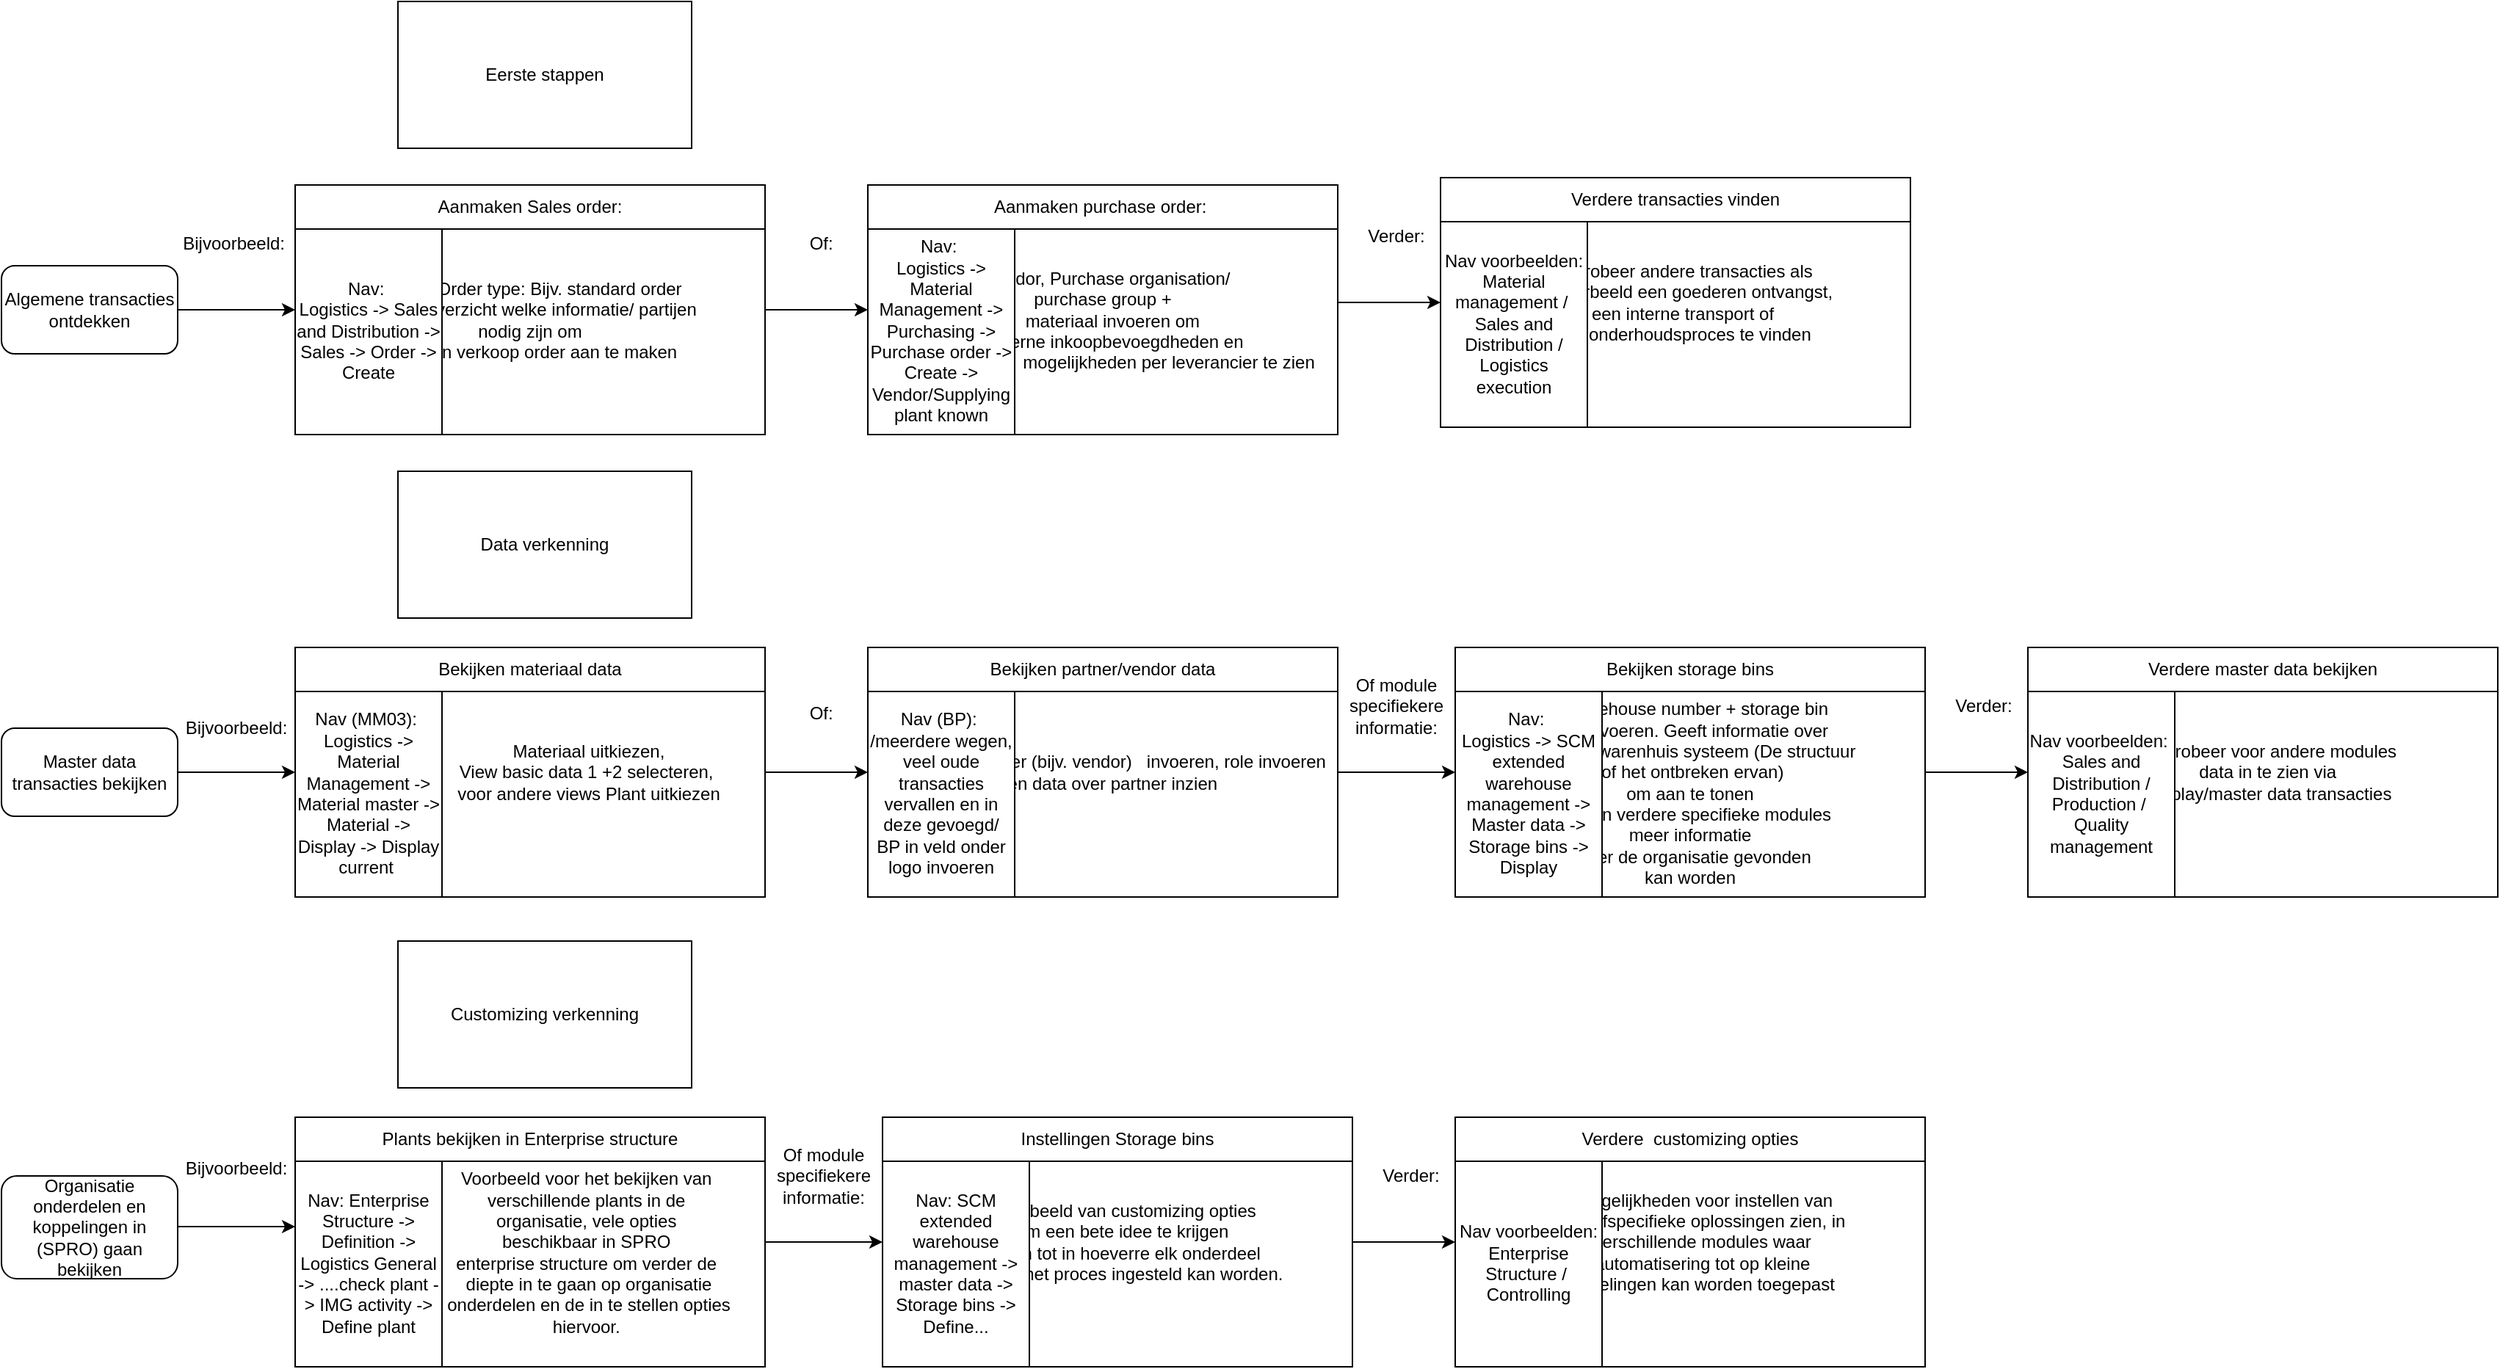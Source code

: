 <mxfile version="20.3.7" type="github">
  <diagram id="TjNn884HiWf8S_166x_2" name="Pagina-1">
    <mxGraphModel dx="1790" dy="888" grid="1" gridSize="10" guides="1" tooltips="1" connect="1" arrows="1" fold="1" page="1" pageScale="1" pageWidth="827" pageHeight="1169" math="0" shadow="0">
      <root>
        <mxCell id="0" />
        <mxCell id="1" parent="0" />
        <mxCell id="xKfvoQbatHfrXLr5aNLy-1" value="Eerste stappen" style="rounded=0;whiteSpace=wrap;html=1;" parent="1" vertex="1">
          <mxGeometry x="280" y="30" width="200" height="100" as="geometry" />
        </mxCell>
        <mxCell id="xKfvoQbatHfrXLr5aNLy-2" value="Algemene transacties ontdekken" style="rounded=1;whiteSpace=wrap;html=1;" parent="1" vertex="1">
          <mxGeometry x="10" y="210" width="120" height="60" as="geometry" />
        </mxCell>
        <mxCell id="xKfvoQbatHfrXLr5aNLy-3" value="Data verkenning" style="rounded=0;whiteSpace=wrap;html=1;" parent="1" vertex="1">
          <mxGeometry x="280" y="350" width="200" height="100" as="geometry" />
        </mxCell>
        <mxCell id="xKfvoQbatHfrXLr5aNLy-4" value="Customizing verkenning" style="rounded=0;whiteSpace=wrap;html=1;" parent="1" vertex="1">
          <mxGeometry x="280" y="670" width="200" height="100" as="geometry" />
        </mxCell>
        <mxCell id="xKfvoQbatHfrXLr5aNLy-6" value="Master data transacties bekijken" style="rounded=1;whiteSpace=wrap;html=1;" parent="1" vertex="1">
          <mxGeometry x="10" y="525" width="120" height="60" as="geometry" />
        </mxCell>
        <mxCell id="xKfvoQbatHfrXLr5aNLy-7" value="Organisatie onderdelen en koppelingen in (SPRO) gaan bekijken" style="rounded=1;whiteSpace=wrap;html=1;" parent="1" vertex="1">
          <mxGeometry x="10" y="830" width="120" height="70" as="geometry" />
        </mxCell>
        <mxCell id="xKfvoQbatHfrXLr5aNLy-12" value="" style="group" parent="1" vertex="1" connectable="0">
          <mxGeometry x="210" y="155" width="320" height="170" as="geometry" />
        </mxCell>
        <mxCell id="xKfvoQbatHfrXLr5aNLy-9" value="&lt;br&gt;&lt;span style=&quot;white-space: pre;&quot;&gt; &lt;/span&gt;&lt;span style=&quot;white-space: pre;&quot;&gt; &lt;/span&gt;&lt;span style=&quot;white-space: pre;&quot;&gt; &lt;span style=&quot;white-space: pre;&quot;&gt; &lt;span style=&quot;white-space: pre;&quot;&gt;	&lt;/span&gt;&lt;span style=&quot;white-space: pre;&quot;&gt;	&lt;/span&gt;      &lt;/span&gt;&lt;/span&gt;Order type: Bijv. standard order&lt;br&gt;&lt;span style=&quot;white-space: pre;&quot;&gt; &lt;/span&gt;&lt;span style=&quot;white-space: pre;&quot;&gt; &lt;/span&gt;&lt;span style=&quot;white-space: pre;&quot;&gt; &lt;span style=&quot;white-space: pre;&quot;&gt; &lt;span style=&quot;white-space: pre;&quot;&gt;	&lt;/span&gt;&lt;span style=&quot;white-space: pre;&quot;&gt;	&lt;/span&gt;&lt;span style=&quot;white-space: pre;&quot;&gt;	&lt;/span&gt;     &lt;/span&gt;&lt;/span&gt;Overzicht welke informatie/ partijen&lt;br&gt;nodig zijn om&lt;br&gt;&amp;nbsp;&lt;span style=&quot;white-space: pre;&quot;&gt; &lt;/span&gt;&lt;span style=&quot;white-space: pre;&quot;&gt; &lt;span style=&quot;white-space: pre;&quot;&gt;	&lt;/span&gt;&lt;span style=&quot;white-space: pre;&quot;&gt;	&lt;/span&gt;&lt;span style=&quot;white-space: pre;&quot;&gt;	&lt;/span&gt;&lt;/span&gt;&lt;span style=&quot;white-space: pre;&quot;&gt; &lt;span style=&quot;white-space: pre;&quot;&gt; &lt;/span&gt;&lt;/span&gt;een verkoop order aan te maken" style="rounded=0;whiteSpace=wrap;html=1;" parent="xKfvoQbatHfrXLr5aNLy-12" vertex="1">
          <mxGeometry width="320" height="170" as="geometry" />
        </mxCell>
        <mxCell id="xKfvoQbatHfrXLr5aNLy-10" value="&lt;br&gt;&lt;br&gt;Nav:&amp;nbsp;&lt;br&gt;Logistics -&amp;gt; Sales and Distribution -&amp;gt; Sales -&amp;gt; Order -&amp;gt; Create" style="rounded=0;whiteSpace=wrap;html=1;" parent="xKfvoQbatHfrXLr5aNLy-12" vertex="1">
          <mxGeometry width="100" height="170" as="geometry" />
        </mxCell>
        <mxCell id="xKfvoQbatHfrXLr5aNLy-11" value="Aanmaken Sales order:" style="rounded=0;whiteSpace=wrap;html=1;" parent="xKfvoQbatHfrXLr5aNLy-12" vertex="1">
          <mxGeometry width="320" height="30" as="geometry" />
        </mxCell>
        <mxCell id="xKfvoQbatHfrXLr5aNLy-13" value="Bijvoorbeeld:&amp;nbsp;" style="text;html=1;strokeColor=none;fillColor=none;align=center;verticalAlign=middle;whiteSpace=wrap;rounded=0;" parent="1" vertex="1">
          <mxGeometry x="140" y="180" width="60" height="30" as="geometry" />
        </mxCell>
        <mxCell id="xKfvoQbatHfrXLr5aNLy-14" value="" style="endArrow=classic;html=1;rounded=0;exitX=1;exitY=0.5;exitDx=0;exitDy=0;entryX=0;entryY=0.5;entryDx=0;entryDy=0;" parent="1" source="xKfvoQbatHfrXLr5aNLy-2" target="xKfvoQbatHfrXLr5aNLy-10" edge="1">
          <mxGeometry width="50" height="50" relative="1" as="geometry">
            <mxPoint x="130" y="320" as="sourcePoint" />
            <mxPoint x="180" y="270" as="targetPoint" />
          </mxGeometry>
        </mxCell>
        <mxCell id="xKfvoQbatHfrXLr5aNLy-15" value="" style="group" parent="1" vertex="1" connectable="0">
          <mxGeometry x="600" y="155" width="320" height="170" as="geometry" />
        </mxCell>
        <mxCell id="xKfvoQbatHfrXLr5aNLy-16" value="&lt;br&gt;&lt;span style=&quot;white-space: pre;&quot;&gt; &lt;/span&gt;&lt;span style=&quot;white-space: pre;&quot;&gt; &lt;/span&gt;&lt;span style=&quot;white-space: pre;&quot;&gt; &lt;span style=&quot;white-space: pre;&quot;&gt; &lt;span style=&quot;white-space: pre;&quot;&gt;	&lt;/span&gt;&lt;span style=&quot;white-space: pre;&quot;&gt;	&lt;/span&gt;&lt;span style=&quot;white-space: pre;&quot;&gt;	&lt;/span&gt;&lt;/span&gt;V&lt;/span&gt;endor, Purchase organisation/ &lt;span style=&quot;white-space: pre;&quot;&gt; &lt;/span&gt;&lt;span style=&quot;white-space: pre;&quot;&gt; &lt;/span&gt;&lt;span style=&quot;white-space: pre;&quot;&gt; &lt;span style=&quot;white-space: pre;&quot;&gt; &lt;br&gt;&lt;/span&gt;&lt;/span&gt;purchase group + &lt;br&gt;&lt;span style=&quot;white-space: pre;&quot;&gt; &lt;/span&gt;&lt;span style=&quot;white-space: pre;&quot;&gt; &lt;/span&gt;&lt;span style=&quot;white-space: pre;&quot;&gt; &lt;span style=&quot;white-space: pre;&quot;&gt;	&lt;/span&gt;&lt;/span&gt;materiaal invoeren om&lt;br&gt;&lt;span style=&quot;white-space: pre;&quot;&gt; &lt;/span&gt;&lt;span style=&quot;white-space: pre;&quot;&gt; &lt;span style=&quot;white-space: pre;&quot;&gt;	&lt;/span&gt;&lt;span style=&quot;white-space: pre;&quot;&gt;	&lt;/span&gt;&lt;span style=&quot;white-space: pre;&quot;&gt;	&lt;/span&gt;&lt;/span&gt;&lt;span style=&quot;white-space: pre;&quot;&gt; &lt;/span&gt;interne inkoopbevoegdheden en &lt;br&gt;&lt;blockquote style=&quot;margin: 0 0 0 40px; border: none; padding: 0px;&quot;&gt;&lt;blockquote style=&quot;margin: 0 0 0 40px; border: none; padding: 0px;&quot;&gt;&lt;span style=&quot;white-space: pre;&quot;&gt; &lt;/span&gt;&lt;span style=&quot;white-space: pre;&quot;&gt; &lt;/span&gt; &lt;span style=&quot;white-space: pre;&quot;&gt;mogelijkheden per leverancier&lt;/span&gt;&amp;nbsp;te zien&lt;/blockquote&gt;&lt;/blockquote&gt;" style="rounded=0;whiteSpace=wrap;html=1;" parent="xKfvoQbatHfrXLr5aNLy-15" vertex="1">
          <mxGeometry width="320" height="170" as="geometry" />
        </mxCell>
        <mxCell id="xKfvoQbatHfrXLr5aNLy-17" value="&lt;br&gt;&lt;br&gt;Nav:&amp;nbsp;&lt;br&gt;Logistics -&amp;gt; Material Management -&amp;gt; Purchasing -&amp;gt; Purchase order -&amp;gt; Create -&amp;gt; Vendor/Supplying plant known" style="rounded=0;whiteSpace=wrap;html=1;" parent="xKfvoQbatHfrXLr5aNLy-15" vertex="1">
          <mxGeometry width="100" height="170" as="geometry" />
        </mxCell>
        <mxCell id="xKfvoQbatHfrXLr5aNLy-18" value="Aanmaken purchase order:&amp;nbsp;" style="rounded=0;whiteSpace=wrap;html=1;" parent="xKfvoQbatHfrXLr5aNLy-15" vertex="1">
          <mxGeometry width="320" height="30" as="geometry" />
        </mxCell>
        <mxCell id="xKfvoQbatHfrXLr5aNLy-19" value="Of:&amp;nbsp;" style="text;html=1;strokeColor=none;fillColor=none;align=center;verticalAlign=middle;whiteSpace=wrap;rounded=0;" parent="1" vertex="1">
          <mxGeometry x="540" y="180" width="60" height="30" as="geometry" />
        </mxCell>
        <mxCell id="xKfvoQbatHfrXLr5aNLy-20" value="" style="endArrow=classic;html=1;rounded=0;entryX=0;entryY=0.5;entryDx=0;entryDy=0;" parent="1" target="xKfvoQbatHfrXLr5aNLy-17" edge="1">
          <mxGeometry width="50" height="50" relative="1" as="geometry">
            <mxPoint x="530" y="240" as="sourcePoint" />
            <mxPoint x="600" y="230" as="targetPoint" />
          </mxGeometry>
        </mxCell>
        <mxCell id="xKfvoQbatHfrXLr5aNLy-21" value="" style="group" parent="1" vertex="1" connectable="0">
          <mxGeometry x="210" y="470" width="320" height="170" as="geometry" />
        </mxCell>
        <mxCell id="xKfvoQbatHfrXLr5aNLy-22" value="&lt;blockquote style=&quot;margin: 0 0 0 40px; border: none; padding: 0px;&quot;&gt;&lt;blockquote style=&quot;margin: 0 0 0 40px; border: none; padding: 0px;&quot;&gt;Materiaal uitkiezen,&lt;/blockquote&gt;&lt;blockquote style=&quot;margin: 0 0 0 40px; border: none; padding: 0px;&quot;&gt;View basic data 1 +2 selecteren,&amp;nbsp;&lt;/blockquote&gt;&lt;blockquote style=&quot;margin: 0 0 0 40px; border: none; padding: 0px;&quot;&gt;voor&amp;nbsp;&lt;span style=&quot;background-color: initial;&quot;&gt;andere views Plant uitkiezen&lt;/span&gt;&lt;/blockquote&gt;&lt;/blockquote&gt;" style="rounded=0;whiteSpace=wrap;html=1;" parent="xKfvoQbatHfrXLr5aNLy-21" vertex="1">
          <mxGeometry width="320" height="170" as="geometry" />
        </mxCell>
        <mxCell id="xKfvoQbatHfrXLr5aNLy-23" value="&lt;br&gt;&lt;br&gt;Nav (MM03):&amp;nbsp;&lt;br&gt;Logistics -&amp;gt; Material Management -&amp;gt; Material master -&amp;gt; Material -&amp;gt; Display -&amp;gt; Display current&amp;nbsp;" style="rounded=0;whiteSpace=wrap;html=1;" parent="xKfvoQbatHfrXLr5aNLy-21" vertex="1">
          <mxGeometry width="100" height="170" as="geometry" />
        </mxCell>
        <mxCell id="xKfvoQbatHfrXLr5aNLy-24" value="Bekijken materiaal data" style="rounded=0;whiteSpace=wrap;html=1;" parent="xKfvoQbatHfrXLr5aNLy-21" vertex="1">
          <mxGeometry width="320" height="30" as="geometry" />
        </mxCell>
        <mxCell id="xKfvoQbatHfrXLr5aNLy-25" value="Bijvoorbeeld:" style="text;html=1;strokeColor=none;fillColor=none;align=center;verticalAlign=middle;whiteSpace=wrap;rounded=0;" parent="1" vertex="1">
          <mxGeometry x="140" y="510" width="60" height="30" as="geometry" />
        </mxCell>
        <mxCell id="xKfvoQbatHfrXLr5aNLy-26" value="" style="endArrow=classic;html=1;rounded=0;exitX=1;exitY=0.5;exitDx=0;exitDy=0;entryX=0;entryY=0.5;entryDx=0;entryDy=0;" parent="1" source="xKfvoQbatHfrXLr5aNLy-6" target="xKfvoQbatHfrXLr5aNLy-23" edge="1">
          <mxGeometry width="50" height="50" relative="1" as="geometry">
            <mxPoint x="140" y="590" as="sourcePoint" />
            <mxPoint x="190" y="540" as="targetPoint" />
          </mxGeometry>
        </mxCell>
        <mxCell id="xKfvoQbatHfrXLr5aNLy-27" value="" style="group" parent="1" vertex="1" connectable="0">
          <mxGeometry x="600" y="470" width="320" height="170" as="geometry" />
        </mxCell>
        <mxCell id="xKfvoQbatHfrXLr5aNLy-28" value="&lt;span style=&quot;white-space: pre;&quot;&gt;	&lt;/span&gt;&lt;span style=&quot;white-space: pre;&quot;&gt;	&lt;/span&gt;&lt;span style=&quot;white-space: pre;&quot;&gt;	&lt;/span&gt;Business partner (bijv. vendor) &lt;span style=&quot;white-space: pre;&quot;&gt;	&lt;/span&gt;&lt;span style=&quot;white-space: pre;&quot;&gt;	&lt;/span&gt;invoeren, role invoeren&lt;br&gt;&amp;nbsp;&lt;span style=&quot;white-space: pre;&quot;&gt;	&lt;/span&gt;&lt;span style=&quot;white-space: pre;&quot;&gt;	&lt;/span&gt;&lt;span style=&quot;white-space: pre;&quot;&gt;	&lt;/span&gt;en data over partner inzien" style="rounded=0;whiteSpace=wrap;html=1;" parent="xKfvoQbatHfrXLr5aNLy-27" vertex="1">
          <mxGeometry width="320" height="170" as="geometry" />
        </mxCell>
        <mxCell id="xKfvoQbatHfrXLr5aNLy-29" value="&lt;br&gt;&lt;br&gt;Nav (BP):&amp;nbsp;&lt;br&gt;/meerdere wegen, veel oude transacties vervallen en in deze gevoegd/&lt;br&gt;BP in veld onder logo invoeren" style="rounded=0;whiteSpace=wrap;html=1;" parent="xKfvoQbatHfrXLr5aNLy-27" vertex="1">
          <mxGeometry width="100" height="170" as="geometry" />
        </mxCell>
        <mxCell id="xKfvoQbatHfrXLr5aNLy-30" value="Bekijken partner/vendor data" style="rounded=0;whiteSpace=wrap;html=1;" parent="xKfvoQbatHfrXLr5aNLy-27" vertex="1">
          <mxGeometry width="320" height="30" as="geometry" />
        </mxCell>
        <mxCell id="xKfvoQbatHfrXLr5aNLy-31" value="" style="group" parent="1" vertex="1" connectable="0">
          <mxGeometry x="1000" y="470" width="320" height="170" as="geometry" />
        </mxCell>
        <mxCell id="xKfvoQbatHfrXLr5aNLy-32" value="&lt;span style=&quot;white-space: pre;&quot;&gt;	&lt;/span&gt;&lt;span style=&quot;white-space: pre;&quot;&gt;	&lt;/span&gt;&lt;span style=&quot;white-space: pre;&quot;&gt;	&lt;/span&gt;&lt;br&gt;&lt;br&gt;&lt;span style=&quot;white-space: pre;&quot;&gt;	&lt;/span&gt;&lt;span style=&quot;white-space: pre;&quot;&gt;	&lt;/span&gt;&lt;span style=&quot;white-space: pre;&quot;&gt;	&lt;/span&gt;Warehouse number + storage bin &lt;br&gt;&lt;span style=&quot;white-space: pre;&quot;&gt;	&lt;/span&gt;&lt;span style=&quot;white-space: pre;&quot;&gt;	&lt;/span&gt;&amp;nbsp; &amp;nbsp; &amp;nbsp;invoeren. Geeft informatie over &lt;br&gt;&lt;span style=&quot;white-space: pre;&quot;&gt;	&lt;/span&gt;&lt;span style=&quot;white-space: pre;&quot;&gt;	&lt;span style=&quot;white-space: pre;&quot;&gt;	&lt;/span&gt; &lt;/span&gt;&amp;nbsp; &amp;nbsp; &amp;nbsp;het warenhuis systeem (De structuur &lt;br&gt;&lt;span style=&quot;white-space: pre;&quot;&gt;	&lt;/span&gt;of het ontbreken ervan)&lt;br&gt;om aan te tonen&lt;br&gt;&lt;span style=&quot;white-space: pre;&quot;&gt;	&lt;/span&gt;&lt;span style=&quot;white-space: pre;&quot;&gt;	&lt;/span&gt;&lt;span style=&quot;white-space: pre;&quot;&gt;	&lt;/span&gt;hoe in verdere specifieke modules&lt;br&gt;meer informatie&lt;br&gt;&lt;span style=&quot;white-space: pre;&quot;&gt;	&lt;/span&gt;&lt;span style=&quot;white-space: pre;&quot;&gt;	&lt;/span&gt;over de organisatie gevonden&lt;br&gt;kan worden" style="rounded=0;whiteSpace=wrap;html=1;" parent="xKfvoQbatHfrXLr5aNLy-31" vertex="1">
          <mxGeometry width="320" height="170" as="geometry" />
        </mxCell>
        <mxCell id="xKfvoQbatHfrXLr5aNLy-33" value="&lt;br&gt;&lt;br&gt;Nav:&amp;nbsp;&lt;br&gt;Logistics -&amp;gt; SCM extended warehouse management -&amp;gt; Master data -&amp;gt; Storage bins -&amp;gt; Display" style="rounded=0;whiteSpace=wrap;html=1;" parent="xKfvoQbatHfrXLr5aNLy-31" vertex="1">
          <mxGeometry width="100" height="170" as="geometry" />
        </mxCell>
        <mxCell id="xKfvoQbatHfrXLr5aNLy-34" value="Bekijken storage bins" style="rounded=0;whiteSpace=wrap;html=1;" parent="xKfvoQbatHfrXLr5aNLy-31" vertex="1">
          <mxGeometry width="320" height="30" as="geometry" />
        </mxCell>
        <mxCell id="xKfvoQbatHfrXLr5aNLy-35" value="Of:&amp;nbsp;" style="text;html=1;strokeColor=none;fillColor=none;align=center;verticalAlign=middle;whiteSpace=wrap;rounded=0;" parent="1" vertex="1">
          <mxGeometry x="540" y="500" width="60" height="30" as="geometry" />
        </mxCell>
        <mxCell id="xKfvoQbatHfrXLr5aNLy-36" value="" style="endArrow=classic;html=1;rounded=0;exitX=1;exitY=0.5;exitDx=0;exitDy=0;entryX=0;entryY=0.5;entryDx=0;entryDy=0;" parent="1" source="xKfvoQbatHfrXLr5aNLy-22" target="xKfvoQbatHfrXLr5aNLy-29" edge="1">
          <mxGeometry width="50" height="50" relative="1" as="geometry">
            <mxPoint x="590" y="750" as="sourcePoint" />
            <mxPoint x="640" y="700" as="targetPoint" />
          </mxGeometry>
        </mxCell>
        <mxCell id="xKfvoQbatHfrXLr5aNLy-37" value="Of module specifiekere informatie:" style="text;html=1;strokeColor=none;fillColor=none;align=center;verticalAlign=middle;whiteSpace=wrap;rounded=0;" parent="1" vertex="1">
          <mxGeometry x="930" y="495" width="60" height="30" as="geometry" />
        </mxCell>
        <mxCell id="xKfvoQbatHfrXLr5aNLy-38" value="" style="endArrow=classic;html=1;rounded=0;exitX=1;exitY=0.5;exitDx=0;exitDy=0;entryX=0;entryY=0.5;entryDx=0;entryDy=0;" parent="1" source="xKfvoQbatHfrXLr5aNLy-28" target="xKfvoQbatHfrXLr5aNLy-33" edge="1">
          <mxGeometry width="50" height="50" relative="1" as="geometry">
            <mxPoint x="920" y="720" as="sourcePoint" />
            <mxPoint x="970" y="670" as="targetPoint" />
          </mxGeometry>
        </mxCell>
        <mxCell id="DAWMOXjK-Gb3CWLf0RTG-1" value="" style="group" vertex="1" connectable="0" parent="1">
          <mxGeometry x="210" y="790" width="320" height="170" as="geometry" />
        </mxCell>
        <mxCell id="DAWMOXjK-Gb3CWLf0RTG-2" value="&lt;blockquote style=&quot;margin: 0 0 0 40px; border: none; padding: 0px;&quot;&gt;&lt;blockquote style=&quot;margin: 0 0 0 40px; border: none; padding: 0px;&quot;&gt;&lt;br&gt;&lt;/blockquote&gt;&lt;blockquote style=&quot;margin: 0 0 0 40px; border: none; padding: 0px;&quot;&gt;Voorbeeld voor het bekijken van&amp;nbsp;&lt;/blockquote&gt;&lt;blockquote style=&quot;margin: 0 0 0 40px; border: none; padding: 0px;&quot;&gt;verschillende plants in de&amp;nbsp;&lt;/blockquote&gt;&lt;blockquote style=&quot;margin: 0 0 0 40px; border: none; padding: 0px;&quot;&gt;organisatie,&amp;nbsp;&lt;span style=&quot;background-color: initial;&quot;&gt;vele opties&amp;nbsp;&lt;/span&gt;&lt;/blockquote&gt;&lt;blockquote style=&quot;margin: 0 0 0 40px; border: none; padding: 0px;&quot;&gt;&lt;span style=&quot;background-color: initial;&quot;&gt;beschikbaar in SPRO&amp;nbsp;&lt;/span&gt;&lt;/blockquote&gt;&lt;blockquote style=&quot;margin: 0 0 0 40px; border: none; padding: 0px;&quot;&gt;enterprise structure om verder de&amp;nbsp;&lt;/blockquote&gt;&lt;blockquote style=&quot;margin: 0 0 0 40px; border: none; padding: 0px;&quot;&gt;diepte in te gaan op organisatie&lt;/blockquote&gt;&lt;blockquote style=&quot;margin: 0 0 0 40px; border: none; padding: 0px;&quot;&gt;onderdelen en de in te stellen opties&lt;/blockquote&gt;&lt;blockquote style=&quot;margin: 0 0 0 40px; border: none; padding: 0px;&quot;&gt;hiervoor.&amp;nbsp;&lt;/blockquote&gt;&lt;/blockquote&gt;" style="rounded=0;whiteSpace=wrap;html=1;" vertex="1" parent="DAWMOXjK-Gb3CWLf0RTG-1">
          <mxGeometry width="320" height="170" as="geometry" />
        </mxCell>
        <mxCell id="DAWMOXjK-Gb3CWLf0RTG-3" value="&lt;br&gt;&lt;br&gt;Nav: Enterprise Structure -&amp;gt; Definition -&amp;gt; Logistics General -&amp;gt; ....check plant -&amp;gt; IMG activity -&amp;gt; Define plant" style="rounded=0;whiteSpace=wrap;html=1;" vertex="1" parent="DAWMOXjK-Gb3CWLf0RTG-1">
          <mxGeometry width="100" height="170" as="geometry" />
        </mxCell>
        <mxCell id="DAWMOXjK-Gb3CWLf0RTG-4" value="Plants bekijken in Enterprise structure" style="rounded=0;whiteSpace=wrap;html=1;" vertex="1" parent="DAWMOXjK-Gb3CWLf0RTG-1">
          <mxGeometry width="320" height="30" as="geometry" />
        </mxCell>
        <mxCell id="DAWMOXjK-Gb3CWLf0RTG-6" value="Bijvoorbeeld:" style="text;html=1;strokeColor=none;fillColor=none;align=center;verticalAlign=middle;whiteSpace=wrap;rounded=0;" vertex="1" parent="1">
          <mxGeometry x="140" y="810" width="60" height="30" as="geometry" />
        </mxCell>
        <mxCell id="DAWMOXjK-Gb3CWLf0RTG-7" value="" style="endArrow=classic;html=1;rounded=0;exitX=1;exitY=0.5;exitDx=0;exitDy=0;entryX=0;entryY=0.5;entryDx=0;entryDy=0;" edge="1" parent="1">
          <mxGeometry width="50" height="50" relative="1" as="geometry">
            <mxPoint x="130" y="864.5" as="sourcePoint" />
            <mxPoint x="210" y="864.5" as="targetPoint" />
          </mxGeometry>
        </mxCell>
        <mxCell id="DAWMOXjK-Gb3CWLf0RTG-8" value="" style="group" vertex="1" connectable="0" parent="1">
          <mxGeometry x="610" y="790" width="320" height="170" as="geometry" />
        </mxCell>
        <mxCell id="DAWMOXjK-Gb3CWLf0RTG-9" value="&lt;span style=&quot;white-space: pre;&quot;&gt;	&lt;/span&gt;&lt;span style=&quot;white-space: pre;&quot;&gt;	&lt;/span&gt;&lt;span style=&quot;white-space: pre;&quot;&gt;	&lt;/span&gt;Voorbeeld van customizing opties &lt;br&gt;&lt;span style=&quot;white-space: pre;&quot;&gt;	&lt;/span&gt;&lt;span style=&quot;white-space: pre;&quot;&gt;	&lt;/span&gt;om een bete idee te krijgen &lt;br&gt;&amp;nbsp; &amp;nbsp;&lt;span style=&quot;white-space: pre;&quot;&gt;	&lt;/span&gt;&lt;span style=&quot;white-space: pre;&quot;&gt;	&lt;/span&gt;&lt;span style=&quot;white-space: pre;&quot;&gt;	&lt;/span&gt;van tot in hoeverre elk onderdeel&lt;br&gt;&lt;span style=&quot;white-space: pre;&quot;&gt;	&lt;/span&gt;&lt;span style=&quot;white-space: pre;&quot;&gt;	&lt;/span&gt;&lt;span style=&quot;white-space: pre;&quot;&gt;	&lt;/span&gt;&amp;nbsp; &amp;nbsp; &amp;nbsp;van het proces ingesteld kan worden." style="rounded=0;whiteSpace=wrap;html=1;" vertex="1" parent="DAWMOXjK-Gb3CWLf0RTG-8">
          <mxGeometry width="320" height="170" as="geometry" />
        </mxCell>
        <mxCell id="DAWMOXjK-Gb3CWLf0RTG-10" value="&lt;br&gt;&lt;br&gt;Nav: SCM extended warehouse management -&amp;gt; master data -&amp;gt; Storage bins -&amp;gt; Define..." style="rounded=0;whiteSpace=wrap;html=1;" vertex="1" parent="DAWMOXjK-Gb3CWLf0RTG-8">
          <mxGeometry width="100" height="170" as="geometry" />
        </mxCell>
        <mxCell id="DAWMOXjK-Gb3CWLf0RTG-11" value="Instellingen Storage bins" style="rounded=0;whiteSpace=wrap;html=1;" vertex="1" parent="DAWMOXjK-Gb3CWLf0RTG-8">
          <mxGeometry width="320" height="30" as="geometry" />
        </mxCell>
        <mxCell id="DAWMOXjK-Gb3CWLf0RTG-12" value="Of module specifiekere informatie:" style="text;html=1;strokeColor=none;fillColor=none;align=center;verticalAlign=middle;whiteSpace=wrap;rounded=0;" vertex="1" parent="1">
          <mxGeometry x="540" y="815" width="60" height="30" as="geometry" />
        </mxCell>
        <mxCell id="DAWMOXjK-Gb3CWLf0RTG-13" value="" style="endArrow=classic;html=1;rounded=0;exitX=1;exitY=0.5;exitDx=0;exitDy=0;entryX=0;entryY=0.5;entryDx=0;entryDy=0;" edge="1" parent="1" target="DAWMOXjK-Gb3CWLf0RTG-10">
          <mxGeometry width="50" height="50" relative="1" as="geometry">
            <mxPoint x="530" y="875" as="sourcePoint" />
            <mxPoint x="580" y="990" as="targetPoint" />
          </mxGeometry>
        </mxCell>
        <mxCell id="DAWMOXjK-Gb3CWLf0RTG-14" value="" style="group" vertex="1" connectable="0" parent="1">
          <mxGeometry x="990" y="150" width="320" height="170" as="geometry" />
        </mxCell>
        <mxCell id="DAWMOXjK-Gb3CWLf0RTG-15" value="&lt;span style=&quot;white-space: pre;&quot;&gt;	&lt;/span&gt;&lt;span style=&quot;white-space: pre;&quot;&gt;	&lt;/span&gt;&amp;nbsp; &amp;nbsp; &amp;nbsp;Probeer andere transacties als &lt;br&gt;&lt;span style=&quot;white-space: pre;&quot;&gt;	&lt;/span&gt;&lt;span style=&quot;white-space: pre;&quot;&gt;	&lt;/span&gt;&lt;span style=&quot;white-space: pre;&quot;&gt;	&lt;span style=&quot;white-space: pre;&quot;&gt;	&lt;/span&gt;&lt;/span&gt;bijvoorbeeld een goederen ontvangst, &lt;br&gt;&lt;span style=&quot;white-space: pre;&quot;&gt;	&lt;/span&gt;&amp;nbsp; een interne transport of &lt;br&gt;&lt;span style=&quot;white-space: pre;&quot;&gt;	&lt;/span&gt;&lt;span style=&quot;white-space: pre;&quot;&gt;	&lt;/span&gt;&lt;span style=&quot;white-space: pre;&quot;&gt;	&lt;/span&gt;een onderhoudsproces te vinden" style="rounded=0;whiteSpace=wrap;html=1;" vertex="1" parent="DAWMOXjK-Gb3CWLf0RTG-14">
          <mxGeometry width="320" height="170" as="geometry" />
        </mxCell>
        <mxCell id="DAWMOXjK-Gb3CWLf0RTG-16" value="&lt;br&gt;&lt;br&gt;Nav voorbeelden:&lt;br&gt;Material management /&amp;nbsp;&lt;br&gt;Sales and Distribution / Logistics execution" style="rounded=0;whiteSpace=wrap;html=1;" vertex="1" parent="DAWMOXjK-Gb3CWLf0RTG-14">
          <mxGeometry width="100" height="170" as="geometry" />
        </mxCell>
        <mxCell id="DAWMOXjK-Gb3CWLf0RTG-17" value="Verdere transacties vinden" style="rounded=0;whiteSpace=wrap;html=1;" vertex="1" parent="DAWMOXjK-Gb3CWLf0RTG-14">
          <mxGeometry width="320" height="30" as="geometry" />
        </mxCell>
        <mxCell id="DAWMOXjK-Gb3CWLf0RTG-18" value="Verder:" style="text;html=1;strokeColor=none;fillColor=none;align=center;verticalAlign=middle;whiteSpace=wrap;rounded=0;" vertex="1" parent="1">
          <mxGeometry x="930" y="175" width="60" height="30" as="geometry" />
        </mxCell>
        <mxCell id="DAWMOXjK-Gb3CWLf0RTG-19" value="" style="endArrow=classic;html=1;rounded=0;entryX=0;entryY=0.5;entryDx=0;entryDy=0;" edge="1" parent="1" target="DAWMOXjK-Gb3CWLf0RTG-16">
          <mxGeometry width="50" height="50" relative="1" as="geometry">
            <mxPoint x="920" y="235" as="sourcePoint" />
            <mxPoint x="990" y="225" as="targetPoint" />
          </mxGeometry>
        </mxCell>
        <mxCell id="DAWMOXjK-Gb3CWLf0RTG-20" value="" style="group" vertex="1" connectable="0" parent="1">
          <mxGeometry x="1390" y="470" width="320" height="170" as="geometry" />
        </mxCell>
        <mxCell id="DAWMOXjK-Gb3CWLf0RTG-21" value="&lt;span style=&quot;white-space: pre;&quot;&gt;	&lt;/span&gt;&lt;span style=&quot;white-space: pre;&quot;&gt;	&lt;/span&gt;&amp;nbsp; &amp;nbsp; &amp;nbsp;Probeer voor andere modules &lt;br&gt;&amp;nbsp; data in te zien via &lt;br&gt;&lt;span style=&quot;white-space: pre;&quot;&gt;		&lt;span style=&quot;white-space: pre;&quot;&gt;	&lt;/span&gt;&lt;/span&gt;display/master data transacties" style="rounded=0;whiteSpace=wrap;html=1;" vertex="1" parent="DAWMOXjK-Gb3CWLf0RTG-20">
          <mxGeometry width="320" height="170" as="geometry" />
        </mxCell>
        <mxCell id="DAWMOXjK-Gb3CWLf0RTG-22" value="&lt;br&gt;&lt;br&gt;Nav voorbeelden:&amp;nbsp;&lt;br&gt;Sales and Distribution / Production /&amp;nbsp;&lt;br&gt;Quality management" style="rounded=0;whiteSpace=wrap;html=1;" vertex="1" parent="DAWMOXjK-Gb3CWLf0RTG-20">
          <mxGeometry width="100" height="170" as="geometry" />
        </mxCell>
        <mxCell id="DAWMOXjK-Gb3CWLf0RTG-23" value="Verdere master data bekijken" style="rounded=0;whiteSpace=wrap;html=1;" vertex="1" parent="DAWMOXjK-Gb3CWLf0RTG-20">
          <mxGeometry width="320" height="30" as="geometry" />
        </mxCell>
        <mxCell id="DAWMOXjK-Gb3CWLf0RTG-24" value="Verder:" style="text;html=1;strokeColor=none;fillColor=none;align=center;verticalAlign=middle;whiteSpace=wrap;rounded=0;" vertex="1" parent="1">
          <mxGeometry x="1330" y="495" width="60" height="30" as="geometry" />
        </mxCell>
        <mxCell id="DAWMOXjK-Gb3CWLf0RTG-25" value="" style="endArrow=classic;html=1;rounded=0;entryX=0;entryY=0.5;entryDx=0;entryDy=0;" edge="1" parent="1" target="DAWMOXjK-Gb3CWLf0RTG-22">
          <mxGeometry width="50" height="50" relative="1" as="geometry">
            <mxPoint x="1320" y="555" as="sourcePoint" />
            <mxPoint x="1390" y="545" as="targetPoint" />
          </mxGeometry>
        </mxCell>
        <mxCell id="DAWMOXjK-Gb3CWLf0RTG-26" value="" style="group" vertex="1" connectable="0" parent="1">
          <mxGeometry x="1000" y="790" width="320" height="170" as="geometry" />
        </mxCell>
        <mxCell id="DAWMOXjK-Gb3CWLf0RTG-27" value="&lt;span style=&quot;white-space: pre;&quot;&gt;	&lt;/span&gt;&lt;span style=&quot;white-space: pre;&quot;&gt;	&lt;/span&gt;&amp;nbsp; &amp;nbsp; Mogelijkheden voor instellen van&lt;br&gt;&lt;span style=&quot;white-space: pre;&quot;&gt;	&lt;/span&gt;&lt;span style=&quot;white-space: pre;&quot;&gt;	&lt;/span&gt;&lt;span style=&quot;white-space: pre;&quot;&gt;	&lt;/span&gt;&amp;nbsp; bedrijfspecifieke oplossingen zien, in&lt;br&gt;&lt;span style=&quot;white-space: pre;&quot;&gt;	&lt;/span&gt;&amp;nbsp; &amp;nbsp; verschillende modules waar &lt;br&gt;&lt;span style=&quot;white-space: pre;&quot;&gt;	&lt;/span&gt;&amp;nbsp; &amp;nbsp; automatisering tot op kleine &lt;br&gt;&lt;span style=&quot;white-space: pre;&quot;&gt;	&lt;/span&gt;&lt;span style=&quot;white-space: pre;&quot;&gt;	&lt;/span&gt;&lt;span style=&quot;white-space: pre;&quot;&gt;	&lt;/span&gt;handelingen kan worden toegepast" style="rounded=0;whiteSpace=wrap;html=1;" vertex="1" parent="DAWMOXjK-Gb3CWLf0RTG-26">
          <mxGeometry width="320" height="170" as="geometry" />
        </mxCell>
        <mxCell id="DAWMOXjK-Gb3CWLf0RTG-28" value="&lt;br&gt;&lt;br&gt;Nav voorbeelden:&lt;br&gt;Enterprise Structure /&amp;nbsp;&lt;br&gt;Controlling" style="rounded=0;whiteSpace=wrap;html=1;" vertex="1" parent="DAWMOXjK-Gb3CWLf0RTG-26">
          <mxGeometry width="100" height="170" as="geometry" />
        </mxCell>
        <mxCell id="DAWMOXjK-Gb3CWLf0RTG-29" value="Verdere&amp;nbsp; customizing opties" style="rounded=0;whiteSpace=wrap;html=1;" vertex="1" parent="DAWMOXjK-Gb3CWLf0RTG-26">
          <mxGeometry width="320" height="30" as="geometry" />
        </mxCell>
        <mxCell id="DAWMOXjK-Gb3CWLf0RTG-30" value="Verder:" style="text;html=1;strokeColor=none;fillColor=none;align=center;verticalAlign=middle;whiteSpace=wrap;rounded=0;" vertex="1" parent="1">
          <mxGeometry x="940" y="815" width="60" height="30" as="geometry" />
        </mxCell>
        <mxCell id="DAWMOXjK-Gb3CWLf0RTG-31" value="" style="endArrow=classic;html=1;rounded=0;entryX=0;entryY=0.5;entryDx=0;entryDy=0;" edge="1" parent="1" target="DAWMOXjK-Gb3CWLf0RTG-28">
          <mxGeometry width="50" height="50" relative="1" as="geometry">
            <mxPoint x="930" y="875" as="sourcePoint" />
            <mxPoint x="1000" y="865" as="targetPoint" />
          </mxGeometry>
        </mxCell>
      </root>
    </mxGraphModel>
  </diagram>
</mxfile>
